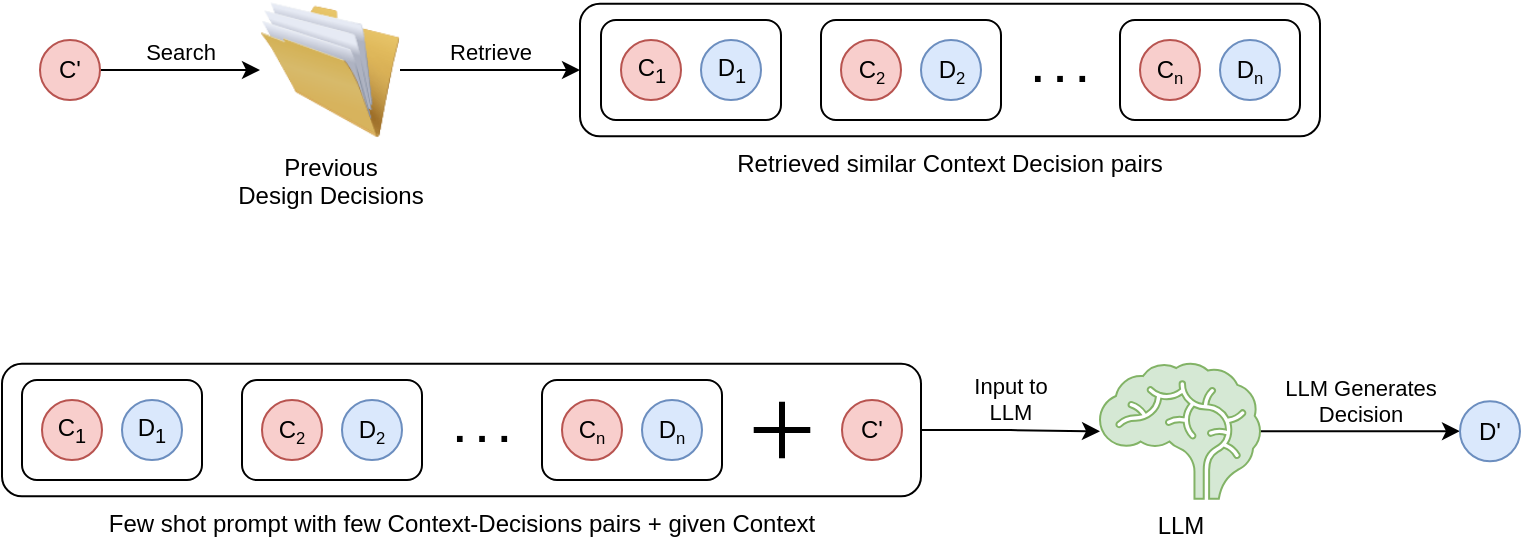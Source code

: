 <mxfile version="24.7.10">
  <diagram name="Page-1" id="zbVzGNcKH51XwOWS4cvV">
    <mxGraphModel dx="999" dy="581" grid="1" gridSize="10" guides="1" tooltips="1" connect="1" arrows="1" fold="1" page="1" pageScale="1" pageWidth="850" pageHeight="1100" math="0" shadow="0">
      <root>
        <mxCell id="0" />
        <mxCell id="1" parent="0" />
        <mxCell id="oScVINL6oA3aYRQgR9YV-19" value="Search" style="edgeStyle=orthogonalEdgeStyle;rounded=0;orthogonalLoop=1;jettySize=auto;html=1;labelPosition=center;verticalLabelPosition=top;align=center;verticalAlign=bottom;" edge="1" parent="1" source="oScVINL6oA3aYRQgR9YV-2" target="oScVINL6oA3aYRQgR9YV-3">
          <mxGeometry relative="1" as="geometry" />
        </mxCell>
        <mxCell id="oScVINL6oA3aYRQgR9YV-2" value="C&#39;" style="ellipse;whiteSpace=wrap;html=1;aspect=fixed;fillColor=#f8cecc;strokeColor=#b85450;" vertex="1" parent="1">
          <mxGeometry x="60" y="100" width="30" height="30" as="geometry" />
        </mxCell>
        <mxCell id="oScVINL6oA3aYRQgR9YV-21" value="Retrieve" style="edgeStyle=orthogonalEdgeStyle;rounded=0;orthogonalLoop=1;jettySize=auto;html=1;labelPosition=center;verticalLabelPosition=top;align=center;verticalAlign=bottom;" edge="1" parent="1" source="oScVINL6oA3aYRQgR9YV-3" target="oScVINL6oA3aYRQgR9YV-17">
          <mxGeometry relative="1" as="geometry" />
        </mxCell>
        <mxCell id="oScVINL6oA3aYRQgR9YV-3" value="Previous&lt;div&gt;Design Decisions&lt;/div&gt;" style="image;html=1;image=img/lib/clip_art/general/Full_Folder_128x128.png" vertex="1" parent="1">
          <mxGeometry x="170" y="80" width="70" height="70" as="geometry" />
        </mxCell>
        <mxCell id="oScVINL6oA3aYRQgR9YV-4" value="C&lt;sub&gt;1&lt;/sub&gt;" style="ellipse;whiteSpace=wrap;html=1;aspect=fixed;fillColor=#f8cecc;strokeColor=#b85450;" vertex="1" parent="1">
          <mxGeometry x="350.5" y="100" width="30" height="30" as="geometry" />
        </mxCell>
        <mxCell id="oScVINL6oA3aYRQgR9YV-5" value="D&lt;sub&gt;1&lt;/sub&gt;" style="ellipse;whiteSpace=wrap;html=1;aspect=fixed;fillColor=#dae8fc;strokeColor=#6c8ebf;" vertex="1" parent="1">
          <mxGeometry x="390.5" y="100" width="30" height="30" as="geometry" />
        </mxCell>
        <mxCell id="oScVINL6oA3aYRQgR9YV-6" value="" style="rounded=1;whiteSpace=wrap;html=1;fillColor=none;" vertex="1" parent="1">
          <mxGeometry x="340.5" y="90" width="90" height="50" as="geometry" />
        </mxCell>
        <mxCell id="oScVINL6oA3aYRQgR9YV-7" value="C&lt;span style=&quot;font-size: 10px;&quot;&gt;&lt;sub&gt;2&lt;/sub&gt;&lt;/span&gt;" style="ellipse;whiteSpace=wrap;html=1;aspect=fixed;fillColor=#f8cecc;strokeColor=#b85450;" vertex="1" parent="1">
          <mxGeometry x="460.5" y="100" width="30" height="30" as="geometry" />
        </mxCell>
        <mxCell id="oScVINL6oA3aYRQgR9YV-8" value="D&lt;span style=&quot;font-size: 10px;&quot;&gt;&lt;sub&gt;2&lt;/sub&gt;&lt;/span&gt;" style="ellipse;whiteSpace=wrap;html=1;aspect=fixed;fillColor=#dae8fc;strokeColor=#6c8ebf;" vertex="1" parent="1">
          <mxGeometry x="500.5" y="100" width="30" height="30" as="geometry" />
        </mxCell>
        <mxCell id="oScVINL6oA3aYRQgR9YV-9" value="" style="rounded=1;whiteSpace=wrap;html=1;fillColor=none;" vertex="1" parent="1">
          <mxGeometry x="450.5" y="90" width="90" height="50" as="geometry" />
        </mxCell>
        <mxCell id="oScVINL6oA3aYRQgR9YV-10" value="C&lt;span style=&quot;font-size: 10px;&quot;&gt;&lt;sub&gt;n&lt;/sub&gt;&lt;/span&gt;" style="ellipse;whiteSpace=wrap;html=1;aspect=fixed;fillColor=#f8cecc;strokeColor=#b85450;" vertex="1" parent="1">
          <mxGeometry x="610" y="100" width="30" height="30" as="geometry" />
        </mxCell>
        <mxCell id="oScVINL6oA3aYRQgR9YV-11" value="D&lt;span style=&quot;font-size: 10px;&quot;&gt;&lt;sub&gt;n&lt;/sub&gt;&lt;/span&gt;" style="ellipse;whiteSpace=wrap;html=1;aspect=fixed;fillColor=#dae8fc;strokeColor=#6c8ebf;" vertex="1" parent="1">
          <mxGeometry x="650" y="100" width="30" height="30" as="geometry" />
        </mxCell>
        <mxCell id="oScVINL6oA3aYRQgR9YV-12" value="" style="rounded=1;whiteSpace=wrap;html=1;fillColor=none;" vertex="1" parent="1">
          <mxGeometry x="600" y="90" width="90" height="50" as="geometry" />
        </mxCell>
        <mxCell id="oScVINL6oA3aYRQgR9YV-13" value="&lt;font size=&quot;1&quot; style=&quot;&quot;&gt;&lt;b style=&quot;font-size: 20px;&quot;&gt;. . .&lt;/b&gt;&lt;/font&gt;" style="rounded=1;whiteSpace=wrap;html=1;fillColor=none;opacity=0;" vertex="1" parent="1">
          <mxGeometry x="540" y="90" width="60" height="45" as="geometry" />
        </mxCell>
        <mxCell id="oScVINL6oA3aYRQgR9YV-17" value="Retrieved similar Context Decision pairs" style="rounded=1;whiteSpace=wrap;html=1;fillColor=none;labelPosition=center;verticalLabelPosition=bottom;align=center;verticalAlign=top;" vertex="1" parent="1">
          <mxGeometry x="330" y="81.88" width="370" height="66.25" as="geometry" />
        </mxCell>
        <mxCell id="oScVINL6oA3aYRQgR9YV-37" value="C&lt;sub&gt;1&lt;/sub&gt;" style="ellipse;whiteSpace=wrap;html=1;aspect=fixed;fillColor=#f8cecc;strokeColor=#b85450;" vertex="1" parent="1">
          <mxGeometry x="61" y="280" width="30" height="30" as="geometry" />
        </mxCell>
        <mxCell id="oScVINL6oA3aYRQgR9YV-38" value="D&lt;sub&gt;1&lt;/sub&gt;" style="ellipse;whiteSpace=wrap;html=1;aspect=fixed;fillColor=#dae8fc;strokeColor=#6c8ebf;" vertex="1" parent="1">
          <mxGeometry x="101" y="280" width="30" height="30" as="geometry" />
        </mxCell>
        <mxCell id="oScVINL6oA3aYRQgR9YV-39" value="" style="rounded=1;whiteSpace=wrap;html=1;fillColor=none;" vertex="1" parent="1">
          <mxGeometry x="51" y="270" width="90" height="50" as="geometry" />
        </mxCell>
        <mxCell id="oScVINL6oA3aYRQgR9YV-40" value="C&lt;span style=&quot;font-size: 10px;&quot;&gt;&lt;sub&gt;2&lt;/sub&gt;&lt;/span&gt;" style="ellipse;whiteSpace=wrap;html=1;aspect=fixed;fillColor=#f8cecc;strokeColor=#b85450;" vertex="1" parent="1">
          <mxGeometry x="171" y="280" width="30" height="30" as="geometry" />
        </mxCell>
        <mxCell id="oScVINL6oA3aYRQgR9YV-41" value="D&lt;span style=&quot;font-size: 10px;&quot;&gt;&lt;sub&gt;2&lt;/sub&gt;&lt;/span&gt;" style="ellipse;whiteSpace=wrap;html=1;aspect=fixed;fillColor=#dae8fc;strokeColor=#6c8ebf;" vertex="1" parent="1">
          <mxGeometry x="211" y="280" width="30" height="30" as="geometry" />
        </mxCell>
        <mxCell id="oScVINL6oA3aYRQgR9YV-42" value="" style="rounded=1;whiteSpace=wrap;html=1;fillColor=none;" vertex="1" parent="1">
          <mxGeometry x="161" y="270" width="90" height="50" as="geometry" />
        </mxCell>
        <mxCell id="oScVINL6oA3aYRQgR9YV-43" value="C&lt;span style=&quot;font-size: 10px;&quot;&gt;&lt;sub&gt;n&lt;/sub&gt;&lt;/span&gt;" style="ellipse;whiteSpace=wrap;html=1;aspect=fixed;fillColor=#f8cecc;strokeColor=#b85450;" vertex="1" parent="1">
          <mxGeometry x="321" y="280" width="30" height="30" as="geometry" />
        </mxCell>
        <mxCell id="oScVINL6oA3aYRQgR9YV-44" value="D&lt;span style=&quot;font-size: 10px;&quot;&gt;&lt;sub&gt;n&lt;/sub&gt;&lt;/span&gt;" style="ellipse;whiteSpace=wrap;html=1;aspect=fixed;fillColor=#dae8fc;strokeColor=#6c8ebf;" vertex="1" parent="1">
          <mxGeometry x="361" y="280" width="30" height="30" as="geometry" />
        </mxCell>
        <mxCell id="oScVINL6oA3aYRQgR9YV-45" value="" style="rounded=1;whiteSpace=wrap;html=1;fillColor=none;" vertex="1" parent="1">
          <mxGeometry x="311" y="270" width="90" height="50" as="geometry" />
        </mxCell>
        <mxCell id="oScVINL6oA3aYRQgR9YV-46" value="&lt;font size=&quot;1&quot; style=&quot;&quot;&gt;&lt;b style=&quot;font-size: 20px;&quot;&gt;. . .&lt;/b&gt;&lt;/font&gt;" style="rounded=1;whiteSpace=wrap;html=1;fillColor=none;opacity=0;" vertex="1" parent="1">
          <mxGeometry x="261" y="270" width="39.5" height="45" as="geometry" />
        </mxCell>
        <mxCell id="oScVINL6oA3aYRQgR9YV-47" value="" style="shape=umlDestroy;whiteSpace=wrap;html=1;strokeWidth=3;targetShapes=umlLifeline;rotation=45;direction=south;" vertex="1" parent="1">
          <mxGeometry x="421" y="285" width="20" height="20" as="geometry" />
        </mxCell>
        <mxCell id="oScVINL6oA3aYRQgR9YV-48" value="C&#39;" style="ellipse;whiteSpace=wrap;html=1;aspect=fixed;fillColor=#f8cecc;strokeColor=#b85450;" vertex="1" parent="1">
          <mxGeometry x="461" y="280" width="30" height="30" as="geometry" />
        </mxCell>
        <mxCell id="oScVINL6oA3aYRQgR9YV-52" value="Input to&lt;br&gt;LLM" style="edgeStyle=orthogonalEdgeStyle;rounded=0;orthogonalLoop=1;jettySize=auto;html=1;labelPosition=center;verticalLabelPosition=top;align=center;verticalAlign=bottom;" edge="1" parent="1" source="oScVINL6oA3aYRQgR9YV-49" target="oScVINL6oA3aYRQgR9YV-50">
          <mxGeometry relative="1" as="geometry" />
        </mxCell>
        <mxCell id="oScVINL6oA3aYRQgR9YV-49" value="Few shot prompt with few Context-Decisions pairs + given Context" style="rounded=1;whiteSpace=wrap;html=1;fillColor=none;labelPosition=center;verticalLabelPosition=bottom;align=center;verticalAlign=top;" vertex="1" parent="1">
          <mxGeometry x="41" y="261.88" width="459.5" height="66.25" as="geometry" />
        </mxCell>
        <mxCell id="oScVINL6oA3aYRQgR9YV-53" value="LLM Generates&lt;div&gt;Decision&lt;/div&gt;" style="edgeStyle=orthogonalEdgeStyle;rounded=0;orthogonalLoop=1;jettySize=auto;html=1;labelPosition=center;verticalLabelPosition=top;align=center;verticalAlign=bottom;" edge="1" parent="1" source="oScVINL6oA3aYRQgR9YV-50" target="oScVINL6oA3aYRQgR9YV-51">
          <mxGeometry relative="1" as="geometry" />
        </mxCell>
        <mxCell id="oScVINL6oA3aYRQgR9YV-50" value="LLM" style="shape=mxgraph.signs.healthcare.brain;html=1;pointerEvents=1;fillColor=#d5e8d4;strokeColor=#82b366;verticalLabelPosition=bottom;verticalAlign=top;align=center;" vertex="1" parent="1">
          <mxGeometry x="590" y="261.88" width="80" height="67.5" as="geometry" />
        </mxCell>
        <mxCell id="oScVINL6oA3aYRQgR9YV-51" value="D&#39;" style="ellipse;whiteSpace=wrap;html=1;aspect=fixed;fillColor=#dae8fc;strokeColor=#6c8ebf;" vertex="1" parent="1">
          <mxGeometry x="770" y="280.63" width="30" height="30" as="geometry" />
        </mxCell>
      </root>
    </mxGraphModel>
  </diagram>
</mxfile>
